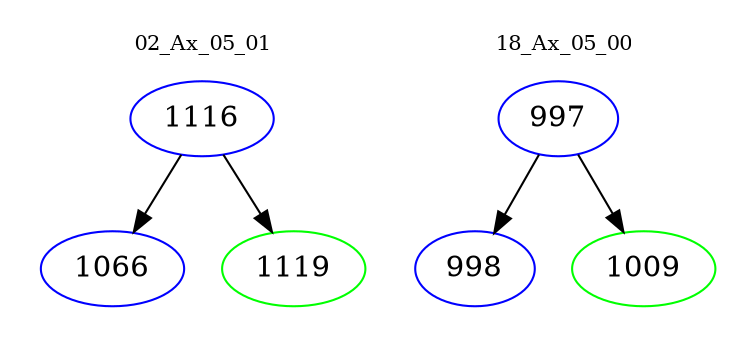 digraph{
subgraph cluster_0 {
color = white
label = "02_Ax_05_01";
fontsize=10;
T0_1116 [label="1116", color="blue"]
T0_1116 -> T0_1066 [color="black"]
T0_1066 [label="1066", color="blue"]
T0_1116 -> T0_1119 [color="black"]
T0_1119 [label="1119", color="green"]
}
subgraph cluster_1 {
color = white
label = "18_Ax_05_00";
fontsize=10;
T1_997 [label="997", color="blue"]
T1_997 -> T1_998 [color="black"]
T1_998 [label="998", color="blue"]
T1_997 -> T1_1009 [color="black"]
T1_1009 [label="1009", color="green"]
}
}
